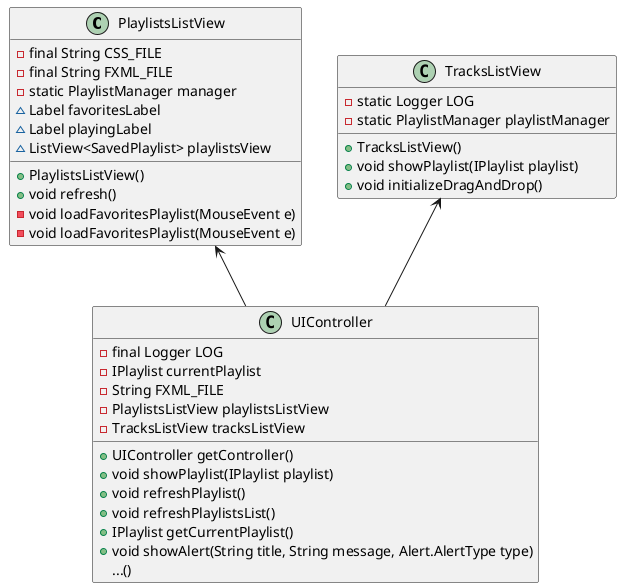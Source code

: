@startuml


class PlaylistsListView{
-final String CSS_FILE
-final String FXML_FILE
-static PlaylistManager manager
~Label favoritesLabel
~Label playingLabel
~ListView<SavedPlaylist> playlistsView
+ PlaylistsListView()
+void refresh()
-void loadFavoritesPlaylist(MouseEvent e)
-void loadFavoritesPlaylist(MouseEvent e)
}


class UIController{
-final Logger LOG
-IPlaylist currentPlaylist
-String FXML_FILE
-PlaylistsListView playlistsListView
-TracksListView tracksListView
+UIController getController()
+void showPlaylist(IPlaylist playlist)
+void refreshPlaylist()
+void refreshPlaylistsList()
+IPlaylist getCurrentPlaylist()
+void showAlert(String title, String message, Alert.AlertType type)
...()
}

class TracksListView{
- static Logger LOG
- static PlaylistManager playlistManager


+ TracksListView()
+void showPlaylist(IPlaylist playlist)
+void initializeDragAndDrop()
}
 TracksListView <-- UIController
 PlaylistsListView <-- UIController

@enduml
